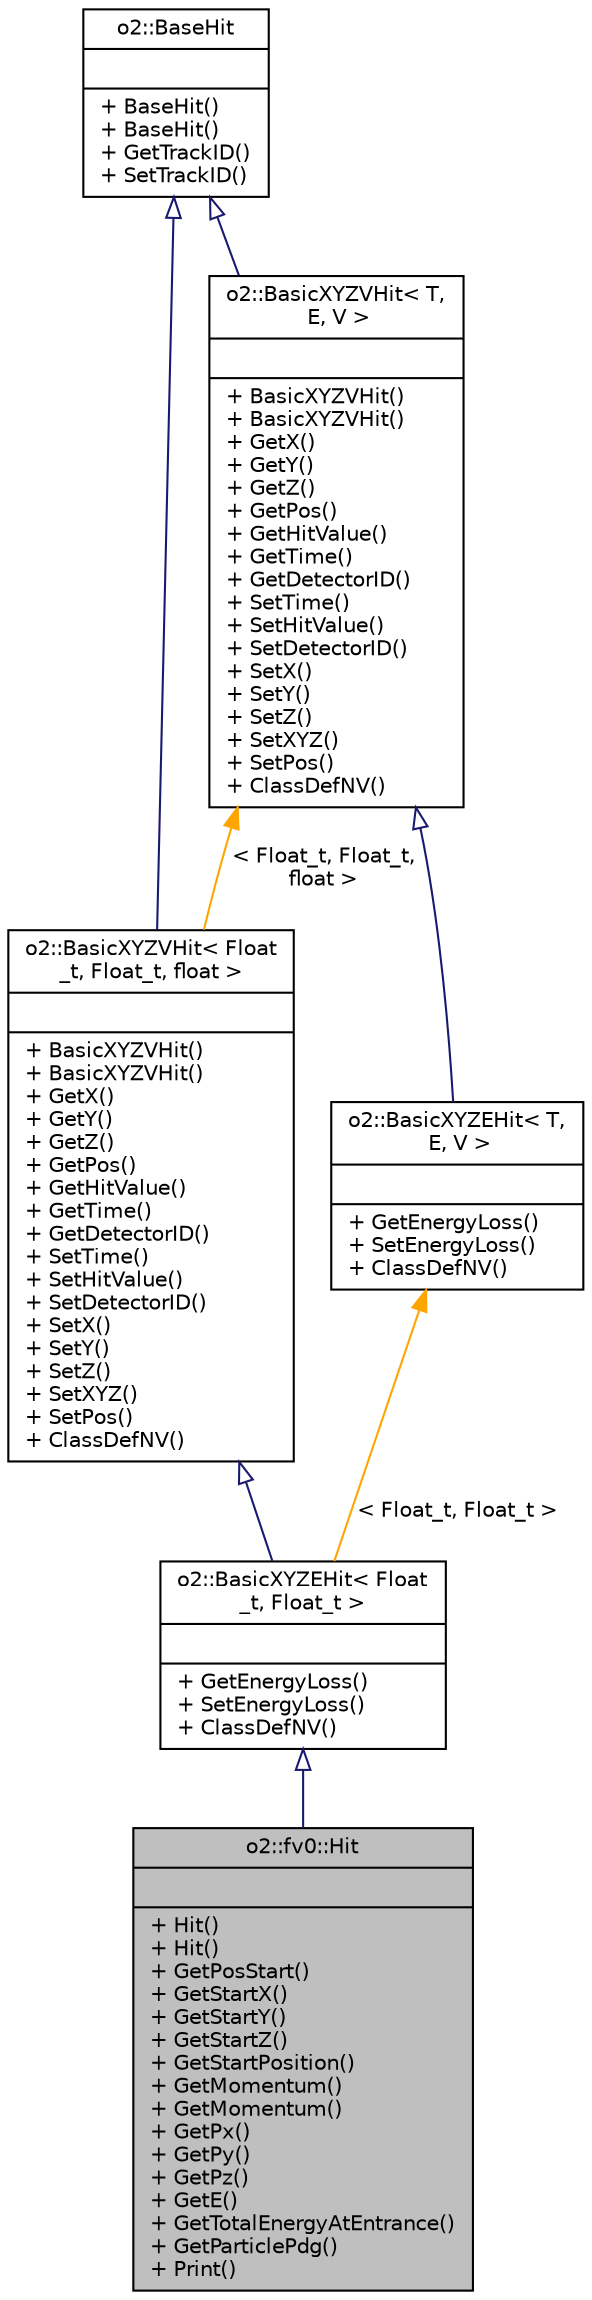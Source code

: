digraph "o2::fv0::Hit"
{
 // INTERACTIVE_SVG=YES
  bgcolor="transparent";
  edge [fontname="Helvetica",fontsize="10",labelfontname="Helvetica",labelfontsize="10"];
  node [fontname="Helvetica",fontsize="10",shape=record];
  Node0 [label="{o2::fv0::Hit\n||+ Hit()\l+ Hit()\l+ GetPosStart()\l+ GetStartX()\l+ GetStartY()\l+ GetStartZ()\l+ GetStartPosition()\l+ GetMomentum()\l+ GetMomentum()\l+ GetPx()\l+ GetPy()\l+ GetPz()\l+ GetE()\l+ GetTotalEnergyAtEntrance()\l+ GetParticlePdg()\l+ Print()\l}",height=0.2,width=0.4,color="black", fillcolor="grey75", style="filled", fontcolor="black"];
  Node1 -> Node0 [dir="back",color="midnightblue",fontsize="10",style="solid",arrowtail="onormal",fontname="Helvetica"];
  Node1 [label="{o2::BasicXYZEHit\< Float\l_t, Float_t \>\n||+ GetEnergyLoss()\l+ SetEnergyLoss()\l+ ClassDefNV()\l}",height=0.2,width=0.4,color="black",URL="$de/d90/classo2_1_1BasicXYZEHit.html"];
  Node2 -> Node1 [dir="back",color="midnightblue",fontsize="10",style="solid",arrowtail="onormal",fontname="Helvetica"];
  Node2 [label="{o2::BasicXYZVHit\< Float\l_t, Float_t, float \>\n||+ BasicXYZVHit()\l+ BasicXYZVHit()\l+ GetX()\l+ GetY()\l+ GetZ()\l+ GetPos()\l+ GetHitValue()\l+ GetTime()\l+ GetDetectorID()\l+ SetTime()\l+ SetHitValue()\l+ SetDetectorID()\l+ SetX()\l+ SetY()\l+ SetZ()\l+ SetXYZ()\l+ SetPos()\l+ ClassDefNV()\l}",height=0.2,width=0.4,color="black",URL="$d9/d95/classo2_1_1BasicXYZVHit.html"];
  Node3 -> Node2 [dir="back",color="midnightblue",fontsize="10",style="solid",arrowtail="onormal",fontname="Helvetica"];
  Node3 [label="{o2::BaseHit\n||+ BaseHit()\l+ BaseHit()\l+ GetTrackID()\l+ SetTrackID()\l}",height=0.2,width=0.4,color="black",URL="$db/dfe/classo2_1_1BaseHit.html"];
  Node4 -> Node2 [dir="back",color="orange",fontsize="10",style="solid",label=" \< Float_t, Float_t,\l float \>" ,fontname="Helvetica"];
  Node4 [label="{o2::BasicXYZVHit\< T,\l E, V \>\n||+ BasicXYZVHit()\l+ BasicXYZVHit()\l+ GetX()\l+ GetY()\l+ GetZ()\l+ GetPos()\l+ GetHitValue()\l+ GetTime()\l+ GetDetectorID()\l+ SetTime()\l+ SetHitValue()\l+ SetDetectorID()\l+ SetX()\l+ SetY()\l+ SetZ()\l+ SetXYZ()\l+ SetPos()\l+ ClassDefNV()\l}",height=0.2,width=0.4,color="black",URL="$d9/d95/classo2_1_1BasicXYZVHit.html"];
  Node3 -> Node4 [dir="back",color="midnightblue",fontsize="10",style="solid",arrowtail="onormal",fontname="Helvetica"];
  Node5 -> Node1 [dir="back",color="orange",fontsize="10",style="solid",label=" \< Float_t, Float_t \>" ,fontname="Helvetica"];
  Node5 [label="{o2::BasicXYZEHit\< T,\l E, V \>\n||+ GetEnergyLoss()\l+ SetEnergyLoss()\l+ ClassDefNV()\l}",height=0.2,width=0.4,color="black",URL="$de/d90/classo2_1_1BasicXYZEHit.html"];
  Node4 -> Node5 [dir="back",color="midnightblue",fontsize="10",style="solid",arrowtail="onormal",fontname="Helvetica"];
}
